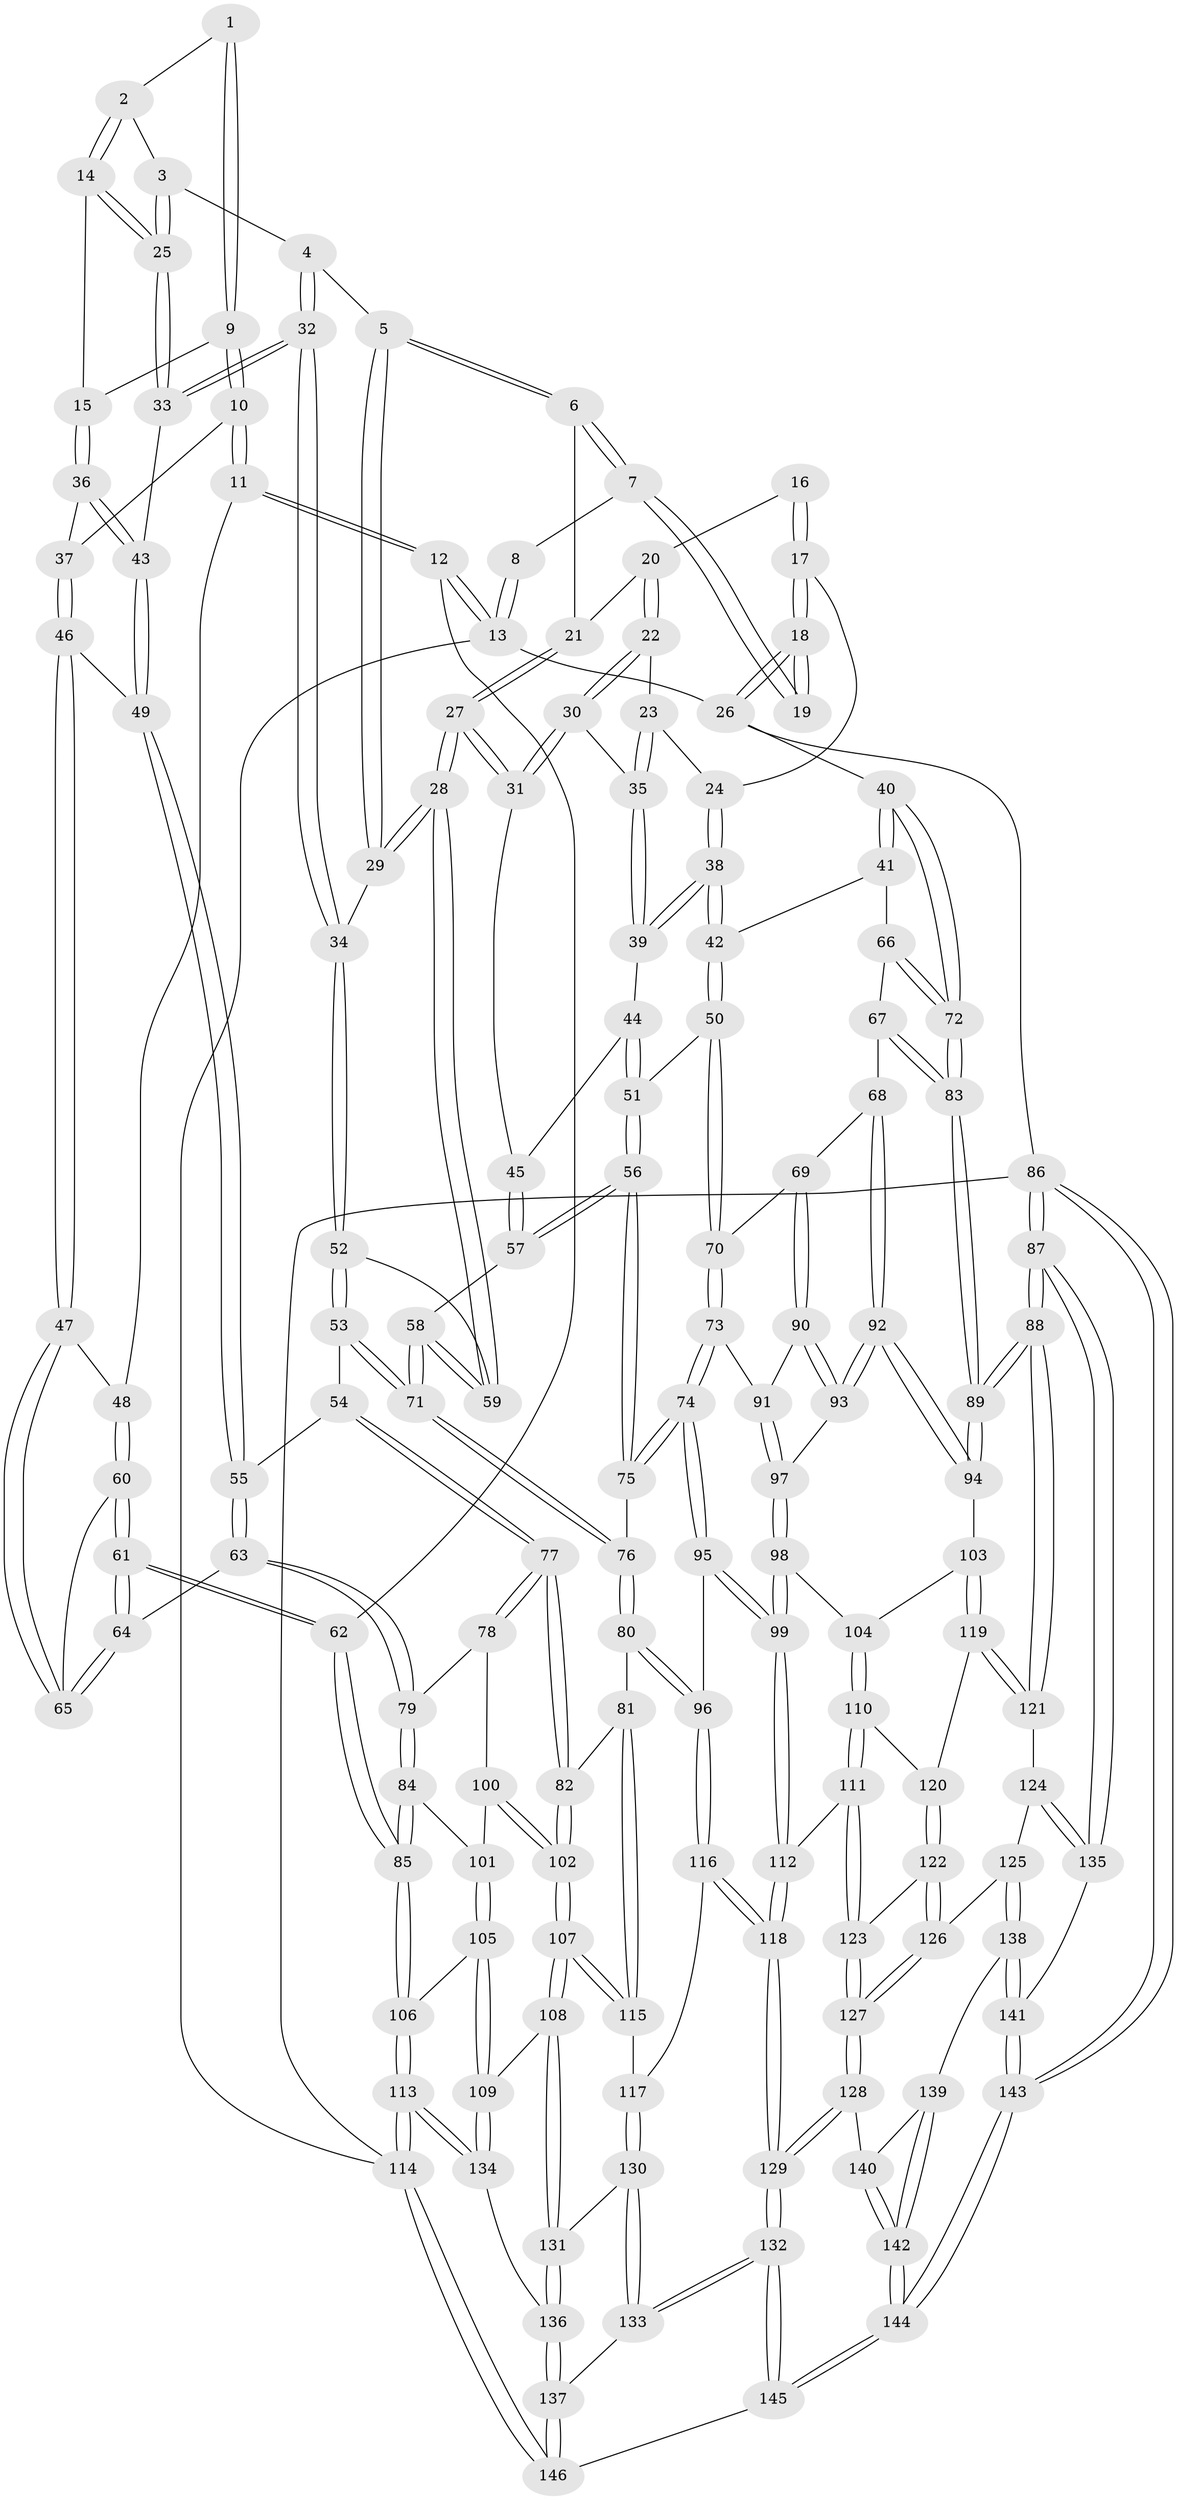 // Generated by graph-tools (version 1.1) at 2025/11/02/27/25 16:11:55]
// undirected, 146 vertices, 362 edges
graph export_dot {
graph [start="1"]
  node [color=gray90,style=filled];
  1 [pos="+0.1172553022368688+0"];
  2 [pos="+0.16595143965984777+0.04864658136647027"];
  3 [pos="+0.20158259538916015+0.06684754441435455"];
  4 [pos="+0.32940778500440204+0"];
  5 [pos="+0.33661876730954504+0"];
  6 [pos="+0.3461155310423755+0"];
  7 [pos="+0.3463322109849393+0"];
  8 [pos="+0.11154993569864458+0"];
  9 [pos="+0.09382119407383914+0.09002894619071397"];
  10 [pos="+0.03409014225983672+0.120973600098557"];
  11 [pos="+0+0.1494129489707778"];
  12 [pos="+0+0.10292347765848996"];
  13 [pos="+0+0"];
  14 [pos="+0.17199927558307956+0.12074884630400987"];
  15 [pos="+0.12160482280450419+0.10978786318772088"];
  16 [pos="+0.5852798997261338+0"];
  17 [pos="+0.7818187618940553+0.07002544763505203"];
  18 [pos="+1+0"];
  19 [pos="+0.5664183522868886+0"];
  20 [pos="+0.5876971102909074+0"];
  21 [pos="+0.4767986964793284+0.07613304400728181"];
  22 [pos="+0.6056204356224641+0.023184144856197603"];
  23 [pos="+0.7124581111001573+0.06980275589009312"];
  24 [pos="+0.770960165702217+0.08457651546504749"];
  25 [pos="+0.19802156633693768+0.13434827026500742"];
  26 [pos="+1+0"];
  27 [pos="+0.508051140203112+0.1726216356198149"];
  28 [pos="+0.48282332540545075+0.1839364936082771"];
  29 [pos="+0.4439296249975943+0.16878208218798926"];
  30 [pos="+0.6047728634662506+0.026116027193600788"];
  31 [pos="+0.5238420080285536+0.16876601464287957"];
  32 [pos="+0.27878255553373615+0.17664646677146228"];
  33 [pos="+0.24070836478227403+0.1774066050010099"];
  34 [pos="+0.28589717033462914+0.18235517245393684"];
  35 [pos="+0.6736651023468033+0.15098836113198405"];
  36 [pos="+0.11653292717046919+0.15672885009833507"];
  37 [pos="+0.1059604863159415+0.1794573966206207"];
  38 [pos="+0.7757215825941743+0.17872542906161384"];
  39 [pos="+0.6773945782923986+0.1633508995205084"];
  40 [pos="+1+0"];
  41 [pos="+0.8784194644729536+0.22797489846765398"];
  42 [pos="+0.8066392780474247+0.22918476942096597"];
  43 [pos="+0.21803574331682266+0.19353206782743224"];
  44 [pos="+0.6217859235639824+0.19960144867318372"];
  45 [pos="+0.5685177710708734+0.1960005088024624"];
  46 [pos="+0.11492498625192701+0.24346117462586253"];
  47 [pos="+0.1012707659992208+0.2530077350525958"];
  48 [pos="+0.059763034554077+0.24204366385762313"];
  49 [pos="+0.1762765526737246+0.22788346586980415"];
  50 [pos="+0.7450929437053903+0.3062149549849715"];
  51 [pos="+0.7157358817698442+0.3040400799545312"];
  52 [pos="+0.3041259515112131+0.2634022908020294"];
  53 [pos="+0.2996856113818567+0.33998024320584835"];
  54 [pos="+0.27247352665579316+0.3626064240199378"];
  55 [pos="+0.2171681849231762+0.3647625464424936"];
  56 [pos="+0.604865211800519+0.3413540528273445"];
  57 [pos="+0.604688698585746+0.3411177202938127"];
  58 [pos="+0.46349898508403464+0.28054572348129403"];
  59 [pos="+0.46324824855975233+0.2761686114540123"];
  60 [pos="+0+0.33241363915133004"];
  61 [pos="+0+0.41421621132197006"];
  62 [pos="+0+0.44760621203721296"];
  63 [pos="+0.14124353545285587+0.39968222730018205"];
  64 [pos="+0.12904087330824718+0.39193407219445076"];
  65 [pos="+0.10458938583023276+0.30835373832049695"];
  66 [pos="+0.9133336826712015+0.32615852441186166"];
  67 [pos="+0.9060415067530525+0.38875086783195356"];
  68 [pos="+0.8815532644539779+0.42135869364694756"];
  69 [pos="+0.8342471202557907+0.4229975608272545"];
  70 [pos="+0.7492543510298195+0.3227451361510591"];
  71 [pos="+0.43053285318465023+0.3774942557500371"];
  72 [pos="+1+0.34896128874473176"];
  73 [pos="+0.6774803882857231+0.4910759890366642"];
  74 [pos="+0.6432635586899901+0.5142841444069612"];
  75 [pos="+0.5809627686746209+0.4116512863937166"];
  76 [pos="+0.4454110391102704+0.4099243298271979"];
  77 [pos="+0.3109445791747508+0.5521473523858269"];
  78 [pos="+0.24690291840999062+0.5346832873363678"];
  79 [pos="+0.14970559346676998+0.48067728647789026"];
  80 [pos="+0.3950601547418438+0.5650359914227571"];
  81 [pos="+0.37799455789311664+0.570397521511449"];
  82 [pos="+0.3333725339400064+0.5712262919908255"];
  83 [pos="+1+0.4180555974252043"];
  84 [pos="+0.0657556776016994+0.5613330745765424"];
  85 [pos="+0+0.5503225167977617"];
  86 [pos="+1+1"];
  87 [pos="+1+0.9517007499046606"];
  88 [pos="+1+0.7255299289036854"];
  89 [pos="+1+0.5672827982141314"];
  90 [pos="+0.8053653807238015+0.46320649313970624"];
  91 [pos="+0.7890089437029788+0.4772940639536337"];
  92 [pos="+0.9755315900084135+0.5655432488311113"];
  93 [pos="+0.8907134072492354+0.5615904670709145"];
  94 [pos="+0.9815065262616083+0.5690752584512354"];
  95 [pos="+0.631291745707485+0.5696717857681004"];
  96 [pos="+0.5039894167135579+0.606796890267711"];
  97 [pos="+0.8127699876060104+0.5742320753205525"];
  98 [pos="+0.7775665391674313+0.6081328403579368"];
  99 [pos="+0.6679239221565718+0.6092822689173242"];
  100 [pos="+0.1590996948673628+0.5987159981231293"];
  101 [pos="+0.06897461260420171+0.5652584503061483"];
  102 [pos="+0.21787438399144193+0.7308657951001409"];
  103 [pos="+0.9097839148061202+0.6621710416947755"];
  104 [pos="+0.7915612327126863+0.6265477569463325"];
  105 [pos="+0.1141666409106253+0.6817295783798465"];
  106 [pos="+0+0.6373441164925921"];
  107 [pos="+0.20522561744559947+0.758249624042804"];
  108 [pos="+0.1974621327964566+0.7661480682788638"];
  109 [pos="+0.18009463918350263+0.7758417940053712"];
  110 [pos="+0.8095364316649118+0.6965931473642514"];
  111 [pos="+0.6918375095088108+0.7088932681850273"];
  112 [pos="+0.6774513745868355+0.6899035474227021"];
  113 [pos="+0+1"];
  114 [pos="+0+1"];
  115 [pos="+0.39511920012354096+0.7722289444152498"];
  116 [pos="+0.5132620638825389+0.782459983148851"];
  117 [pos="+0.42638858937872925+0.7992952969606515"];
  118 [pos="+0.5396692835743839+0.800677928659119"];
  119 [pos="+0.8933728120322569+0.7095248855164442"];
  120 [pos="+0.8238739217705465+0.7131544730655912"];
  121 [pos="+0.916103140897914+0.7638582743996291"];
  122 [pos="+0.7865670741064601+0.7757494126420389"];
  123 [pos="+0.7085970878313413+0.746786586343517"];
  124 [pos="+0.8901522072142962+0.8369361895137397"];
  125 [pos="+0.8470593562111973+0.8583512558742653"];
  126 [pos="+0.8204874311650924+0.8455138215720203"];
  127 [pos="+0.6593463550382346+0.8871156455551636"];
  128 [pos="+0.6334733687514811+0.9099480149596808"];
  129 [pos="+0.608503726854746+0.9219646962760382"];
  130 [pos="+0.40296228893447056+0.8478970009806067"];
  131 [pos="+0.34743920556231406+0.8764870388336378"];
  132 [pos="+0.5911363136603672+0.9676821940623328"];
  133 [pos="+0.44023730655208787+0.9214026546114681"];
  134 [pos="+0.10351948448544382+0.8684599079129728"];
  135 [pos="+1+0.8970455467714449"];
  136 [pos="+0.3286220480837354+0.9422483079824544"];
  137 [pos="+0.3493947089249021+0.9972853786716324"];
  138 [pos="+0.8440076241931447+0.9391957405519086"];
  139 [pos="+0.7772448590436188+0.9562924032145879"];
  140 [pos="+0.7443513561576749+0.9462358769054562"];
  141 [pos="+0.871746637198865+0.9885616129642238"];
  142 [pos="+0.7474756102795121+1"];
  143 [pos="+0.9320509085345624+1"];
  144 [pos="+0.6927434374891038+1"];
  145 [pos="+0.5812814680962715+1"];
  146 [pos="+0.3395860637132698+1"];
  1 -- 2;
  1 -- 9;
  1 -- 9;
  2 -- 3;
  2 -- 14;
  2 -- 14;
  3 -- 4;
  3 -- 25;
  3 -- 25;
  4 -- 5;
  4 -- 32;
  4 -- 32;
  5 -- 6;
  5 -- 6;
  5 -- 29;
  5 -- 29;
  6 -- 7;
  6 -- 7;
  6 -- 21;
  7 -- 8;
  7 -- 19;
  7 -- 19;
  8 -- 13;
  8 -- 13;
  9 -- 10;
  9 -- 10;
  9 -- 15;
  10 -- 11;
  10 -- 11;
  10 -- 37;
  11 -- 12;
  11 -- 12;
  11 -- 48;
  12 -- 13;
  12 -- 13;
  12 -- 62;
  13 -- 26;
  13 -- 114;
  14 -- 15;
  14 -- 25;
  14 -- 25;
  15 -- 36;
  15 -- 36;
  16 -- 17;
  16 -- 17;
  16 -- 20;
  17 -- 18;
  17 -- 18;
  17 -- 24;
  18 -- 19;
  18 -- 19;
  18 -- 26;
  18 -- 26;
  20 -- 21;
  20 -- 22;
  20 -- 22;
  21 -- 27;
  21 -- 27;
  22 -- 23;
  22 -- 30;
  22 -- 30;
  23 -- 24;
  23 -- 35;
  23 -- 35;
  24 -- 38;
  24 -- 38;
  25 -- 33;
  25 -- 33;
  26 -- 40;
  26 -- 86;
  27 -- 28;
  27 -- 28;
  27 -- 31;
  27 -- 31;
  28 -- 29;
  28 -- 29;
  28 -- 59;
  28 -- 59;
  29 -- 34;
  30 -- 31;
  30 -- 31;
  30 -- 35;
  31 -- 45;
  32 -- 33;
  32 -- 33;
  32 -- 34;
  32 -- 34;
  33 -- 43;
  34 -- 52;
  34 -- 52;
  35 -- 39;
  35 -- 39;
  36 -- 37;
  36 -- 43;
  36 -- 43;
  37 -- 46;
  37 -- 46;
  38 -- 39;
  38 -- 39;
  38 -- 42;
  38 -- 42;
  39 -- 44;
  40 -- 41;
  40 -- 41;
  40 -- 72;
  40 -- 72;
  41 -- 42;
  41 -- 66;
  42 -- 50;
  42 -- 50;
  43 -- 49;
  43 -- 49;
  44 -- 45;
  44 -- 51;
  44 -- 51;
  45 -- 57;
  45 -- 57;
  46 -- 47;
  46 -- 47;
  46 -- 49;
  47 -- 48;
  47 -- 65;
  47 -- 65;
  48 -- 60;
  48 -- 60;
  49 -- 55;
  49 -- 55;
  50 -- 51;
  50 -- 70;
  50 -- 70;
  51 -- 56;
  51 -- 56;
  52 -- 53;
  52 -- 53;
  52 -- 59;
  53 -- 54;
  53 -- 71;
  53 -- 71;
  54 -- 55;
  54 -- 77;
  54 -- 77;
  55 -- 63;
  55 -- 63;
  56 -- 57;
  56 -- 57;
  56 -- 75;
  56 -- 75;
  57 -- 58;
  58 -- 59;
  58 -- 59;
  58 -- 71;
  58 -- 71;
  60 -- 61;
  60 -- 61;
  60 -- 65;
  61 -- 62;
  61 -- 62;
  61 -- 64;
  61 -- 64;
  62 -- 85;
  62 -- 85;
  63 -- 64;
  63 -- 79;
  63 -- 79;
  64 -- 65;
  64 -- 65;
  66 -- 67;
  66 -- 72;
  66 -- 72;
  67 -- 68;
  67 -- 83;
  67 -- 83;
  68 -- 69;
  68 -- 92;
  68 -- 92;
  69 -- 70;
  69 -- 90;
  69 -- 90;
  70 -- 73;
  70 -- 73;
  71 -- 76;
  71 -- 76;
  72 -- 83;
  72 -- 83;
  73 -- 74;
  73 -- 74;
  73 -- 91;
  74 -- 75;
  74 -- 75;
  74 -- 95;
  74 -- 95;
  75 -- 76;
  76 -- 80;
  76 -- 80;
  77 -- 78;
  77 -- 78;
  77 -- 82;
  77 -- 82;
  78 -- 79;
  78 -- 100;
  79 -- 84;
  79 -- 84;
  80 -- 81;
  80 -- 96;
  80 -- 96;
  81 -- 82;
  81 -- 115;
  81 -- 115;
  82 -- 102;
  82 -- 102;
  83 -- 89;
  83 -- 89;
  84 -- 85;
  84 -- 85;
  84 -- 101;
  85 -- 106;
  85 -- 106;
  86 -- 87;
  86 -- 87;
  86 -- 143;
  86 -- 143;
  86 -- 114;
  87 -- 88;
  87 -- 88;
  87 -- 135;
  87 -- 135;
  88 -- 89;
  88 -- 89;
  88 -- 121;
  88 -- 121;
  89 -- 94;
  89 -- 94;
  90 -- 91;
  90 -- 93;
  90 -- 93;
  91 -- 97;
  91 -- 97;
  92 -- 93;
  92 -- 93;
  92 -- 94;
  92 -- 94;
  93 -- 97;
  94 -- 103;
  95 -- 96;
  95 -- 99;
  95 -- 99;
  96 -- 116;
  96 -- 116;
  97 -- 98;
  97 -- 98;
  98 -- 99;
  98 -- 99;
  98 -- 104;
  99 -- 112;
  99 -- 112;
  100 -- 101;
  100 -- 102;
  100 -- 102;
  101 -- 105;
  101 -- 105;
  102 -- 107;
  102 -- 107;
  103 -- 104;
  103 -- 119;
  103 -- 119;
  104 -- 110;
  104 -- 110;
  105 -- 106;
  105 -- 109;
  105 -- 109;
  106 -- 113;
  106 -- 113;
  107 -- 108;
  107 -- 108;
  107 -- 115;
  107 -- 115;
  108 -- 109;
  108 -- 131;
  108 -- 131;
  109 -- 134;
  109 -- 134;
  110 -- 111;
  110 -- 111;
  110 -- 120;
  111 -- 112;
  111 -- 123;
  111 -- 123;
  112 -- 118;
  112 -- 118;
  113 -- 114;
  113 -- 114;
  113 -- 134;
  113 -- 134;
  114 -- 146;
  114 -- 146;
  115 -- 117;
  116 -- 117;
  116 -- 118;
  116 -- 118;
  117 -- 130;
  117 -- 130;
  118 -- 129;
  118 -- 129;
  119 -- 120;
  119 -- 121;
  119 -- 121;
  120 -- 122;
  120 -- 122;
  121 -- 124;
  122 -- 123;
  122 -- 126;
  122 -- 126;
  123 -- 127;
  123 -- 127;
  124 -- 125;
  124 -- 135;
  124 -- 135;
  125 -- 126;
  125 -- 138;
  125 -- 138;
  126 -- 127;
  126 -- 127;
  127 -- 128;
  127 -- 128;
  128 -- 129;
  128 -- 129;
  128 -- 140;
  129 -- 132;
  129 -- 132;
  130 -- 131;
  130 -- 133;
  130 -- 133;
  131 -- 136;
  131 -- 136;
  132 -- 133;
  132 -- 133;
  132 -- 145;
  132 -- 145;
  133 -- 137;
  134 -- 136;
  135 -- 141;
  136 -- 137;
  136 -- 137;
  137 -- 146;
  137 -- 146;
  138 -- 139;
  138 -- 141;
  138 -- 141;
  139 -- 140;
  139 -- 142;
  139 -- 142;
  140 -- 142;
  140 -- 142;
  141 -- 143;
  141 -- 143;
  142 -- 144;
  142 -- 144;
  143 -- 144;
  143 -- 144;
  144 -- 145;
  144 -- 145;
  145 -- 146;
}
